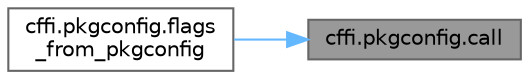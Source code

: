 digraph "cffi.pkgconfig.call"
{
 // LATEX_PDF_SIZE
  bgcolor="transparent";
  edge [fontname=Helvetica,fontsize=10,labelfontname=Helvetica,labelfontsize=10];
  node [fontname=Helvetica,fontsize=10,shape=box,height=0.2,width=0.4];
  rankdir="RL";
  Node1 [id="Node000001",label="cffi.pkgconfig.call",height=0.2,width=0.4,color="gray40", fillcolor="grey60", style="filled", fontcolor="black",tooltip=" "];
  Node1 -> Node2 [id="edge1_Node000001_Node000002",dir="back",color="steelblue1",style="solid",tooltip=" "];
  Node2 [id="Node000002",label="cffi.pkgconfig.flags\l_from_pkgconfig",height=0.2,width=0.4,color="grey40", fillcolor="white", style="filled",URL="$namespacecffi_1_1pkgconfig.html#a5852ff85b23619275cb62fd87bc02edb",tooltip=" "];
}
